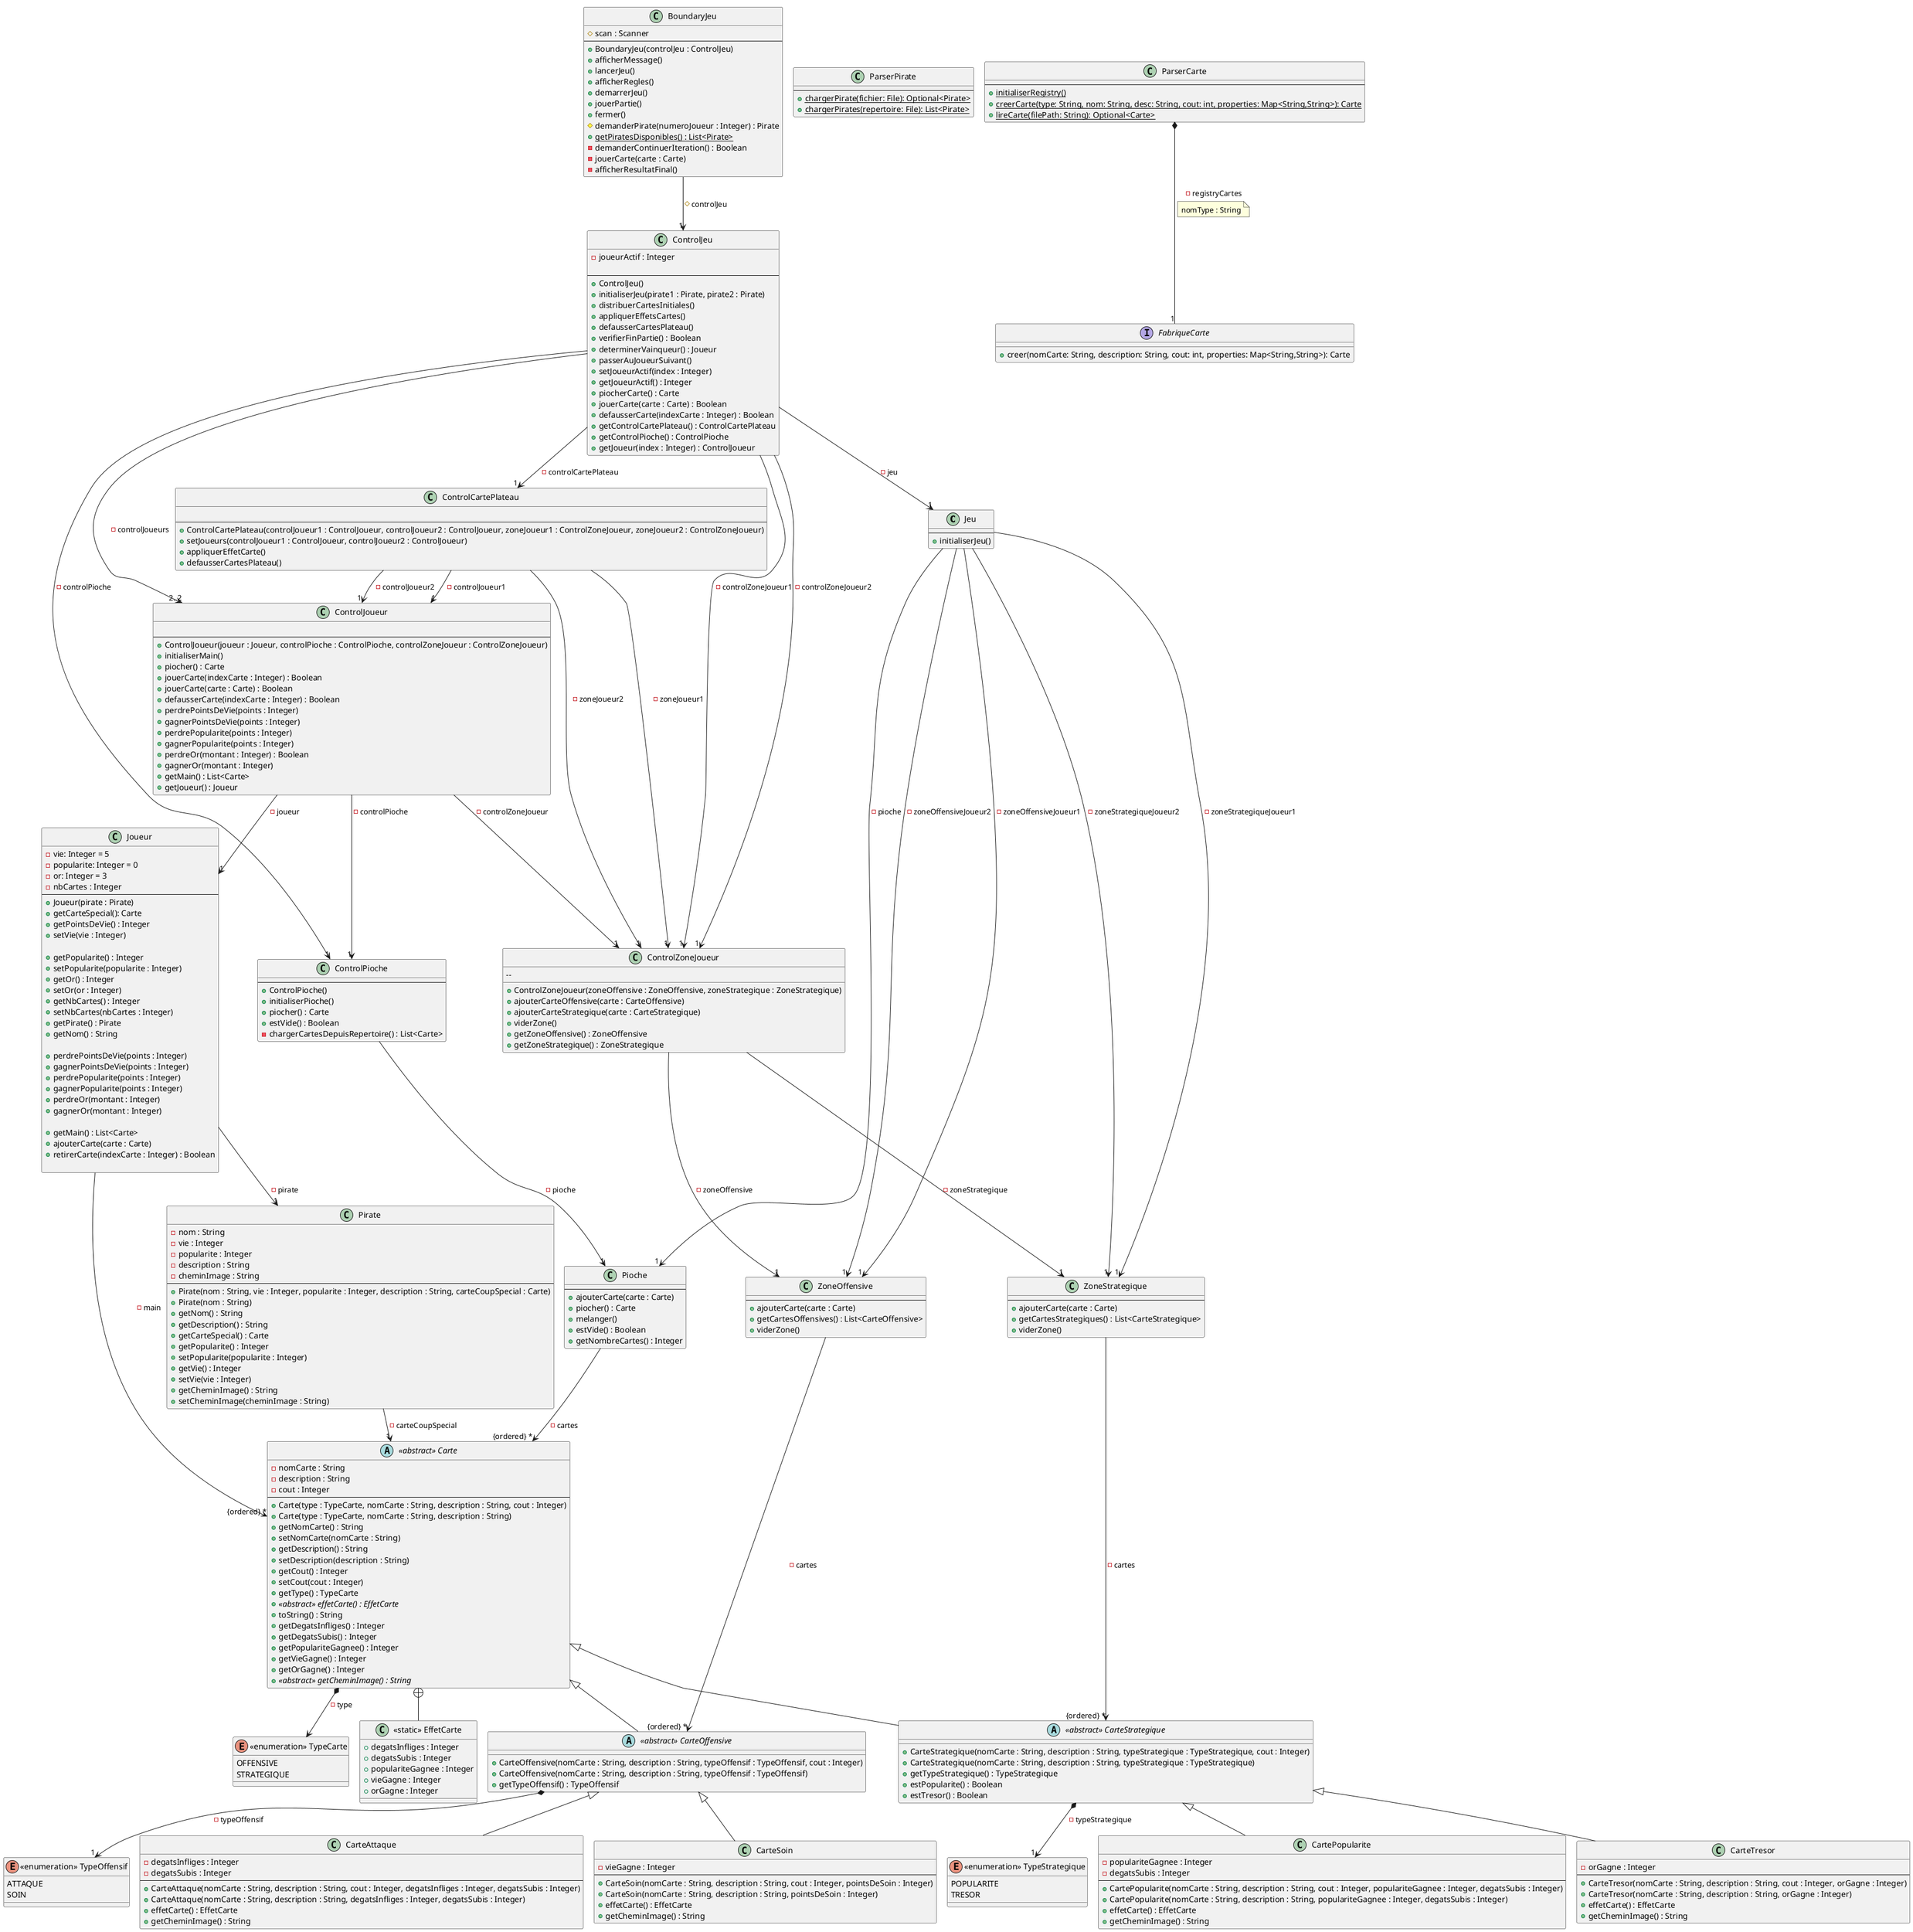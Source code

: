@startuml Classes
!pragma layout smetana

' Déclaration des classes
class Jeu {
    --
    + initialiserJeu()
}
Jeu --> "1" Pioche : -pioche
Jeu --> "1" ZoneOffensive : -zoneOffensiveJoueur1
Jeu --> "1" ZoneOffensive : -zoneOffensiveJoueur2
Jeu --> "1" ZoneStrategique : -zoneStrategiqueJoueur1
Jeu --> "1" ZoneStrategique : -zoneStrategiqueJoueur2

class Pioche {
    --
    + ajouterCarte(carte : Carte)
    + piocher() : Carte
    + melanger()
    + estVide() : Boolean
    + getNombreCartes() : Integer
}

Pioche --> "{ordered} *" Carte : -cartes

class ParserPirate {
    --
    {static} + chargerPirate(fichier: File): Optional<Pirate>
    {static} + chargerPirates(repertoire: File): List<Pirate>
}

class ParserCarte {
    --
    {static} + initialiserRegistry()
    {static} + creerCarte(type: String, nom: String, desc: String, cout: int, properties: Map<String,String>): Carte
    {static} + lireCarte(filePath: String): Optional<Carte>
}

interface FabriqueCarte {
    + creer(nomCarte: String, description: String, cout: int, properties: Map<String,String>): Carte
}

ParserCarte *--"1" FabriqueCarte : -registryCartes
note on link: nomType : String

class ZoneOffensive {
    --
    + ajouterCarte(carte : Carte)
    + getCartesOffensives() : List<CarteOffensive>
    + viderZone()
}
ZoneOffensive --> "{ordered} *" CarteOffensive : -cartes

class ZoneStrategique {
    --
    + ajouterCarte(carte : Carte)
    + getCartesStrategiques() : List<CarteStrategique>
    + viderZone()
}
ZoneStrategique --> "{ordered} *" CarteStrategique : -cartes

class Joueur {
    - vie: Integer = 5
    - popularite: Integer = 0
    - or: Integer = 3
    - nbCartes : Integer
    --
    + Joueur(pirate : Pirate)
    + getCarteSpecial(): Carte
    + getPointsDeVie() : Integer
    + setVie(vie : Integer) 

    + getPopularite() : Integer
    + setPopularite(popularite : Integer) 
    + getOr() : Integer
    + setOr(or : Integer)
    + getNbCartes() : Integer
    + setNbCartes(nbCartes : Integer)
    + getPirate() : Pirate
    + getNom() : String

    + perdrePointsDeVie(points : Integer)
    + gagnerPointsDeVie(points : Integer)
    + perdrePopularite(points : Integer)
    + gagnerPopularite(points : Integer)
    + perdreOr(montant : Integer)
    + gagnerOr(montant : Integer)

    + getMain() : List<Carte>
    + ajouterCarte(carte : Carte) 
    + retirerCarte(indexCarte : Integer) : Boolean
    
}
Joueur --> "1" Pirate : -pirate
Joueur --> "{ordered} *" Carte : -main

class Pirate {
    - nom : String
    - vie : Integer
    - popularite : Integer
    - description : String
    - cheminImage : String
    --
    + Pirate(nom : String, vie : Integer, popularite : Integer, description : String, carteCoupSpecial : Carte)
    + Pirate(nom : String)
    + getNom() : String
    + getDescription() : String
    + getCarteSpecial() : Carte
    + getPopularite() : Integer
    + setPopularite(popularite : Integer)
    + getVie() : Integer
    + setVie(vie : Integer)
    + getCheminImage() : String
    + setCheminImage(cheminImage : String)
}

Pirate --> "1" Carte : -carteCoupSpecial

abstract class "<<abstract>> Carte" as Carte {
    - nomCarte : String
    - description : String
    - cout : Integer
    --
    + Carte(type : TypeCarte, nomCarte : String, description : String, cout : Integer)
    + Carte(type : TypeCarte, nomCarte : String, description : String)
    + getNomCarte() : String
    + setNomCarte(nomCarte : String) 
    + getDescription() : String
    + setDescription(description : String) 
    + getCout() : Integer
    + setCout(cout : Integer) 
    + getType() : TypeCarte
    + <<abstract>> effetCarte() : EffetCarte {abstract}
    + toString() : String
    + getDegatsInfliges() : Integer
    + getDegatsSubis() : Integer
    + getPopulariteGagnee() : Integer
    + getVieGagne() : Integer
    + getOrGagne() : Integer
    + <<abstract>> getCheminImage() : String {abstract}
}
Carte *--> "<<enumeration>> TypeCarte" : -type

class "<<static>> EffetCarte" as EffetCarte {
    + degatsInfliges : Integer
    + degatsSubis : Integer
    + populariteGagnee : Integer
    + vieGagne : Integer
    + orGagne : Integer
}
Carte +-- EffetCarte

abstract class "<<abstract>> CarteOffensive" as CarteOffensive extends Carte {
    + CarteOffensive(nomCarte : String, description : String, typeOffensif : TypeOffensif, cout : Integer)
    + CarteOffensive(nomCarte : String, description : String, typeOffensif : TypeOffensif)
    + getTypeOffensif() : TypeOffensif
}


CarteOffensive *--> "1" "<<enumeration>> TypeOffensif" : -typeOffensif


class CarteAttaque extends CarteOffensive {
    - degatsInfliges : Integer
    - degatsSubis : Integer
    --
    + CarteAttaque(nomCarte : String, description : String, cout : Integer, degatsInfliges : Integer, degatsSubis : Integer)
    + CarteAttaque(nomCarte : String, description : String, degatsInfliges : Integer, degatsSubis : Integer)
    + effetCarte() : EffetCarte
    + getCheminImage() : String
}


class CarteSoin extends CarteOffensive {
    - vieGagne : Integer
    --
    + CarteSoin(nomCarte : String, description : String, cout : Integer, pointsDeSoin : Integer)
    + CarteSoin(nomCarte : String, description : String, pointsDeSoin : Integer)
    + effetCarte() : EffetCarte
    + getCheminImage() : String
}


abstract class "<<abstract>> CarteStrategique" as CarteStrategique extends Carte {
    + CarteStrategique(nomCarte : String, description : String, typeStrategique : TypeStrategique, cout : Integer)
    + CarteStrategique(nomCarte : String, description : String, typeStrategique : TypeStrategique)
    + getTypeStrategique() : TypeStrategique
    + estPopularite() : Boolean
    + estTresor() : Boolean
}


CarteStrategique  *--> "1" "<<enumeration>> TypeStrategique" : -typeStrategique


class CartePopularite extends CarteStrategique {
    - populariteGagnee : Integer
    - degatsSubis : Integer
    --
    + CartePopularite(nomCarte : String, description : String, cout : Integer, populariteGagnee : Integer, degatsSubis : Integer)
    + CartePopularite(nomCarte : String, description : String, populariteGagnee : Integer, degatsSubis : Integer)
    + effetCarte() : EffetCarte
    + getCheminImage() : String
}


class CarteTresor extends CarteStrategique {
    - orGagne : Integer
    --
    + CarteTresor(nomCarte : String, description : String, cout : Integer, orGagne : Integer)
    + CarteTresor(nomCarte : String, description : String, orGagne : Integer)
    + effetCarte() : EffetCarte
    + getCheminImage() : String
}


enum "<<enumeration>> TypeCarte" {
    OFFENSIVE
    STRATEGIQUE
}


enum "<<enumeration>> TypeOffensif" {
    ATTAQUE
    SOIN
}


enum "<<enumeration>> TypeStrategique" {
    POPULARITE
    TRESOR
}


class ControlJeu {
    - joueurActif : Integer
    
    --
    + ControlJeu()
    + initialiserJeu(pirate1 : Pirate, pirate2 : Pirate)  
    + distribuerCartesInitiales()  
    + appliquerEffetsCartes()  
    + defausserCartesPlateau()  
    + verifierFinPartie() : Boolean
    + determinerVainqueur() : Joueur
    + passerAuJoueurSuivant()  
    + setJoueurActif(index : Integer)  
    + getJoueurActif() : Integer
    + piocherCarte() : Carte
    + jouerCarte(carte : Carte) : Boolean
    + defausserCarte(indexCarte : Integer) : Boolean
    + getControlCartePlateau() : ControlCartePlateau
    + getControlPioche() : ControlPioche
    + getJoueur(index : Integer) : ControlJoueur
}

ControlJeu --> "1" Jeu : -jeu
ControlJeu --> "1" ControlPioche : -controlPioche
ControlJeu --> "1" ControlCartePlateau : -controlCartePlateau
ControlJeu -> "2..2" ControlJoueur : -controlJoueurs
ControlJeu --> "1" ControlZoneJoueur : -controlZoneJoueur1
ControlJeu --> "1" ControlZoneJoueur : -controlZoneJoueur2 


class ControlJoueur {
    
    --
    + ControlJoueur(joueur : Joueur, controlPioche : ControlPioche, controlZoneJoueur : ControlZoneJoueur)
    + initialiserMain()  
    + piocher() : Carte
    + jouerCarte(indexCarte : Integer) : Boolean
    + jouerCarte(carte : Carte) : Boolean
    + defausserCarte(indexCarte : Integer) : Boolean
    + perdrePointsDeVie(points : Integer)  
    + gagnerPointsDeVie(points : Integer)  
    + perdrePopularite(points : Integer)  
    + gagnerPopularite(points : Integer)  
    + perdreOr(montant : Integer) : Boolean
    + gagnerOr(montant : Integer)  
    + getMain() : List<Carte>
    + getJoueur() : Joueur
}
ControlJoueur --> "1" Joueur : -joueur
ControlJoueur --> "1" ControlPioche : -controlPioche
ControlJoueur --> "1" ControlZoneJoueur : -controlZoneJoueur


class ControlCartePlateau {
    
    --
    + ControlCartePlateau(controlJoueur1 : ControlJoueur, controlJoueur2 : ControlJoueur, zoneJoueur1 : ControlZoneJoueur, zoneJoueur2 : ControlZoneJoueur)
    + setJoueurs(controlJoueur1 : ControlJoueur, controlJoueur2 : ControlJoueur)  
    + appliquerEffetCarte()  
    + defausserCartesPlateau()  
}
ControlCartePlateau --> "1" ControlJoueur : -controlJoueur1
ControlCartePlateau --> "1" ControlJoueur : -controlJoueur2
ControlCartePlateau --> "1" ControlZoneJoueur : -zoneJoueur1
ControlCartePlateau --> "1" ControlZoneJoueur : -zoneJoueur2


class ControlPioche {
    --
    + ControlPioche()
    + initialiserPioche()  
    + piocher() : Carte
    + estVide() : Boolean
    - chargerCartesDepuisRepertoire() : List<Carte>
}
ControlPioche --> "1" Pioche : -pioche


class ControlZoneJoueur {

    --
    + ControlZoneJoueur(zoneOffensive : ZoneOffensive, zoneStrategique : ZoneStrategique)
    + ajouterCarteOffensive(carte : CarteOffensive)  
    + ajouterCarteStrategique(carte : CarteStrategique)  
    + viderZone()  
    + getZoneOffensive() : ZoneOffensive
    + getZoneStrategique() : ZoneStrategique
}
ControlZoneJoueur --> "1" ZoneOffensive : -zoneOffensive
ControlZoneJoueur --> "1" ZoneStrategique : -zoneStrategique

class BoundaryJeu {
    # scan : Scanner
    --
    + BoundaryJeu(controlJeu : ControlJeu)
    + afficherMessage()  
    + lancerJeu()  
    + afficherRegles()  
    + demarrerJeu()  
    + jouerPartie()  
    + fermer()
    # demanderPirate(numeroJoueur : Integer) : Pirate
    {static} + getPiratesDisponibles() : List<Pirate>
    - demanderContinuerIteration() : Boolean
    - jouerCarte(carte : Carte)  
    - afficherResultatFinal()  
}
BoundaryJeu --> "1" ControlJeu : #controlJeu
@enduml